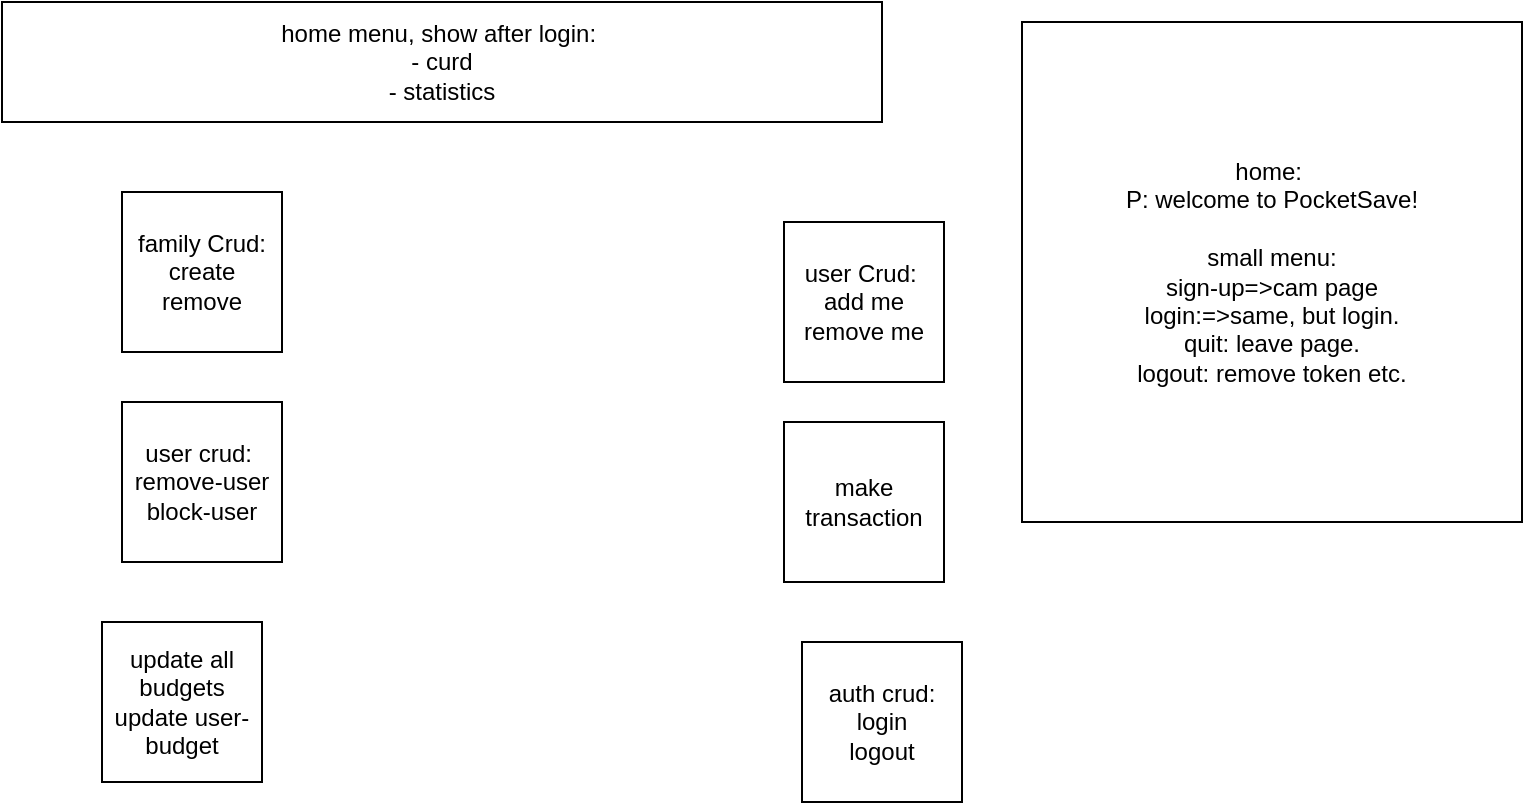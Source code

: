 <mxfile version="13.9.9" type="device" pages="2"><diagram id="haYrYfrTPCBub4xRKUfY" name="Page-1"><mxGraphModel dx="1422" dy="856" grid="1" gridSize="10" guides="1" tooltips="1" connect="1" arrows="1" fold="1" page="1" pageScale="1" pageWidth="850" pageHeight="1100" math="0" shadow="0"><root><mxCell id="0"/><mxCell id="1" parent="0"/><mxCell id="pWzTH3PjxsWP9u-5tAs5-1" value="make transaction" style="whiteSpace=wrap;html=1;aspect=fixed;" vertex="1" parent="1"><mxGeometry x="401" y="230" width="80" height="80" as="geometry"/></mxCell><mxCell id="pWzTH3PjxsWP9u-5tAs5-2" value="family Crud: create&lt;br&gt;remove" style="whiteSpace=wrap;html=1;aspect=fixed;" vertex="1" parent="1"><mxGeometry x="70" y="115" width="80" height="80" as="geometry"/></mxCell><mxCell id="pWzTH3PjxsWP9u-5tAs5-3" value="update all budgets&lt;br&gt;update user-budget" style="whiteSpace=wrap;html=1;aspect=fixed;" vertex="1" parent="1"><mxGeometry x="60" y="330" width="80" height="80" as="geometry"/></mxCell><mxCell id="pWzTH3PjxsWP9u-5tAs5-4" value="user Crud:&amp;nbsp;&lt;br&gt;add me&lt;br&gt;remove me" style="whiteSpace=wrap;html=1;aspect=fixed;" vertex="1" parent="1"><mxGeometry x="401" y="130" width="80" height="80" as="geometry"/></mxCell><mxCell id="pWzTH3PjxsWP9u-5tAs5-5" value="home menu, show after login:&amp;nbsp;&lt;br&gt;- curd&lt;br&gt;- statistics" style="rounded=0;whiteSpace=wrap;html=1;" vertex="1" parent="1"><mxGeometry x="10" y="20" width="440" height="60" as="geometry"/></mxCell><mxCell id="pWzTH3PjxsWP9u-5tAs5-6" value="home:&amp;nbsp;&lt;br&gt;P: welcome to PocketSave!&lt;br&gt;&lt;br&gt;small menu:&lt;br&gt;sign-up=&amp;gt;cam page&lt;br&gt;login:=&amp;gt;same, but login.&lt;br&gt;quit: leave page.&lt;br&gt;logout: remove token etc.&lt;br&gt;" style="whiteSpace=wrap;html=1;aspect=fixed;" vertex="1" parent="1"><mxGeometry x="520" y="30" width="250" height="250" as="geometry"/></mxCell><mxCell id="pWzTH3PjxsWP9u-5tAs5-7" value="user crud:&amp;nbsp;&lt;br&gt;remove-user&lt;br&gt;block-user" style="whiteSpace=wrap;html=1;aspect=fixed;" vertex="1" parent="1"><mxGeometry x="70" y="220" width="80" height="80" as="geometry"/></mxCell><mxCell id="BENxu3I7TZque74oQ7yT-1" value="auth crud:&lt;br&gt;login&lt;br&gt;logout" style="whiteSpace=wrap;html=1;aspect=fixed;" vertex="1" parent="1"><mxGeometry x="410" y="340" width="80" height="80" as="geometry"/></mxCell></root></mxGraphModel></diagram><diagram id="XO_x3CXsd0rC8H4jJShx" name="Page-2"><mxGraphModel dx="1422" dy="856" grid="1" gridSize="10" guides="1" tooltips="1" connect="1" arrows="1" fold="1" page="1" pageScale="1" pageWidth="850" pageHeight="1100" math="0" shadow="0"><root><mxCell id="2_m0tqj10-_-VxKVz77F-0"/><mxCell id="2_m0tqj10-_-VxKVz77F-1" parent="2_m0tqj10-_-VxKVz77F-0"/><mxCell id="2_m0tqj10-_-VxKVz77F-2" value="users and spending amount&lt;br&gt;type: normal" style="whiteSpace=wrap;html=1;aspect=fixed;" vertex="1" parent="2_m0tqj10-_-VxKVz77F-1"><mxGeometry x="250" y="125" width="150" height="150" as="geometry"/></mxCell><mxCell id="n8u400KbLbU41ajSQtPS-0" value="statistics page&lt;br&gt;" style="text;html=1;strokeColor=none;fillColor=none;align=center;verticalAlign=middle;whiteSpace=wrap;rounded=0;" vertex="1" parent="2_m0tqj10-_-VxKVz77F-1"><mxGeometry x="340" y="40" width="40" height="20" as="geometry"/></mxCell><mxCell id="n8u400KbLbU41ajSQtPS-1" value="overdrafts&lt;br&gt;per user" style="whiteSpace=wrap;html=1;aspect=fixed;" vertex="1" parent="2_m0tqj10-_-VxKVz77F-1"><mxGeometry x="240" y="315" width="140" height="140" as="geometry"/></mxCell><mxCell id="n8u400KbLbU41ajSQtPS-2" value="distance from neutral balance in percentage" style="whiteSpace=wrap;html=1;aspect=fixed;" vertex="1" parent="2_m0tqj10-_-VxKVz77F-1"><mxGeometry x="580" y="150" width="130" height="130" as="geometry"/></mxCell><mxCell id="n8u400KbLbU41ajSQtPS-3" value="family outcomes by category&lt;br&gt;type: cake." style="whiteSpace=wrap;html=1;aspect=fixed;" vertex="1" parent="2_m0tqj10-_-VxKVz77F-1"><mxGeometry x="70" y="310" width="150" height="150" as="geometry"/></mxCell><mxCell id="n8u400KbLbU41ajSQtPS-4" value="complex: all users graph by categories" style="whiteSpace=wrap;html=1;aspect=fixed;" vertex="1" parent="2_m0tqj10-_-VxKVz77F-1"><mxGeometry x="70" y="125" width="180" height="180" as="geometry"/></mxCell><mxCell id="n8u400KbLbU41ajSQtPS-5" value="family stats" style="ellipse;whiteSpace=wrap;html=1;" vertex="1" parent="2_m0tqj10-_-VxKVz77F-1"><mxGeometry x="90" y="30" width="120" height="80" as="geometry"/></mxCell><mxCell id="n8u400KbLbU41ajSQtPS-6" value="user stats&lt;br&gt;" style="ellipse;whiteSpace=wrap;html=1;" vertex="1" parent="2_m0tqj10-_-VxKVz77F-1"><mxGeometry x="590" y="40" width="120" height="80" as="geometry"/></mxCell><mxCell id="n8u400KbLbU41ajSQtPS-7" value="user's expenses by categories,&lt;br&gt;type: cake" style="whiteSpace=wrap;html=1;aspect=fixed;" vertex="1" parent="2_m0tqj10-_-VxKVz77F-1"><mxGeometry x="577.5" y="305" width="132.5" height="132.5" as="geometry"/></mxCell><mxCell id="n8u400KbLbU41ajSQtPS-8" value="distance from neutral balance in percentage" style="whiteSpace=wrap;html=1;aspect=fixed;" vertex="1" parent="2_m0tqj10-_-VxKVz77F-1"><mxGeometry x="70" y="470" width="130" height="130" as="geometry"/></mxCell></root></mxGraphModel></diagram></mxfile>